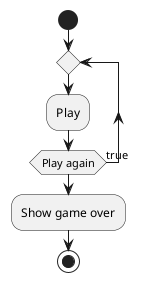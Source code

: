 @startuml "Activity Diagram - Init"

start
repeat
:Play;
repeat while (Play again) is (true)
:Show game over;
stop
@enduml